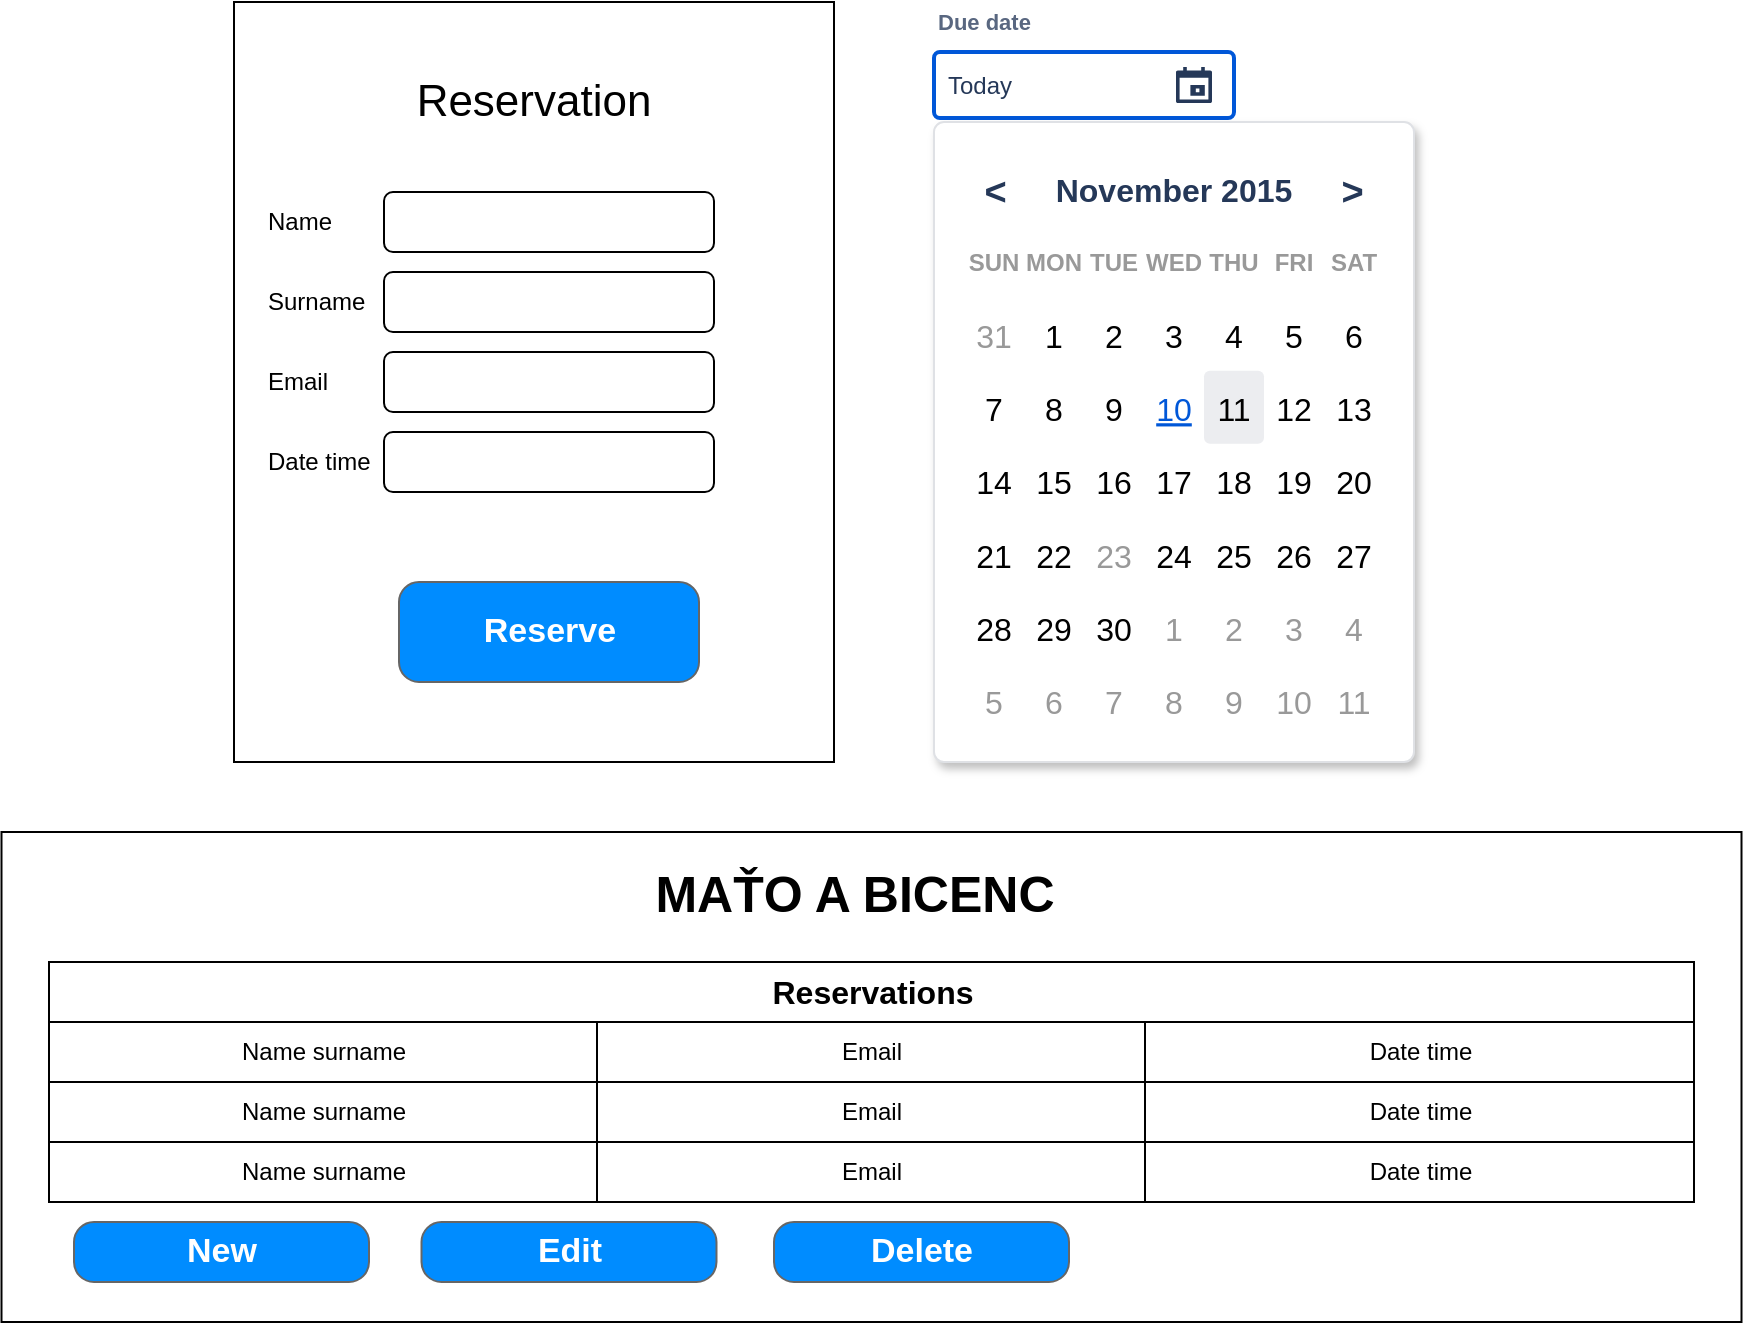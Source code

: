 <mxfile version="14.4.3" type="device"><diagram name="Page-1" id="03018318-947c-dd8e-b7a3-06fadd420f32"><mxGraphModel dx="1555" dy="944" grid="1" gridSize="10" guides="1" tooltips="1" connect="1" arrows="1" fold="1" page="1" pageScale="1" pageWidth="1100" pageHeight="850" background="#ffffff" math="0" shadow="0"><root><mxCell id="0"/><mxCell id="1" parent="0"/><mxCell id="grJgFnF7E9yMk5Q_RAWD-7" value="" style="rounded=0;whiteSpace=wrap;html=1;glass=0;sketch=0;shadow=0;" parent="1" vertex="1"><mxGeometry x="270" y="10" width="300" height="380" as="geometry"/></mxCell><mxCell id="grJgFnF7E9yMk5Q_RAWD-9" value="Name" style="text;html=1;strokeColor=none;fillColor=none;align=left;verticalAlign=middle;whiteSpace=wrap;rounded=0;shadow=0;glass=0;sketch=0;" parent="1" vertex="1"><mxGeometry x="285" y="110" width="40" height="20" as="geometry"/></mxCell><mxCell id="grJgFnF7E9yMk5Q_RAWD-10" value="Surname" style="text;html=1;strokeColor=none;fillColor=none;align=left;verticalAlign=middle;whiteSpace=wrap;rounded=0;shadow=0;glass=0;sketch=0;" parent="1" vertex="1"><mxGeometry x="285" y="150" width="70" height="20" as="geometry"/></mxCell><mxCell id="grJgFnF7E9yMk5Q_RAWD-12" value="" style="rounded=1;whiteSpace=wrap;html=1;shadow=0;glass=0;sketch=0;align=left;" parent="1" vertex="1"><mxGeometry x="345" y="105" width="165" height="30" as="geometry"/></mxCell><mxCell id="grJgFnF7E9yMk5Q_RAWD-13" value="" style="rounded=1;whiteSpace=wrap;html=1;shadow=0;glass=0;sketch=0;align=left;" parent="1" vertex="1"><mxGeometry x="345" y="145" width="165" height="30" as="geometry"/></mxCell><mxCell id="grJgFnF7E9yMk5Q_RAWD-14" value="Email" style="text;html=1;strokeColor=none;fillColor=none;align=left;verticalAlign=middle;whiteSpace=wrap;rounded=0;shadow=0;glass=0;sketch=0;" parent="1" vertex="1"><mxGeometry x="285" y="190" width="70" height="20" as="geometry"/></mxCell><mxCell id="grJgFnF7E9yMk5Q_RAWD-15" value="" style="rounded=1;whiteSpace=wrap;html=1;shadow=0;glass=0;sketch=0;align=left;" parent="1" vertex="1"><mxGeometry x="345" y="185" width="165" height="30" as="geometry"/></mxCell><mxCell id="grJgFnF7E9yMk5Q_RAWD-16" value="Date time" style="text;html=1;strokeColor=none;fillColor=none;align=left;verticalAlign=middle;whiteSpace=wrap;rounded=0;shadow=0;glass=0;sketch=0;" parent="1" vertex="1"><mxGeometry x="285" y="230" width="70" height="20" as="geometry"/></mxCell><mxCell id="grJgFnF7E9yMk5Q_RAWD-17" value="" style="rounded=1;whiteSpace=wrap;html=1;shadow=0;glass=0;sketch=0;align=left;" parent="1" vertex="1"><mxGeometry x="345" y="225" width="165" height="30" as="geometry"/></mxCell><mxCell id="grJgFnF7E9yMk5Q_RAWD-18" value="Reserve" style="strokeWidth=1;shadow=0;dashed=0;align=center;html=1;shape=mxgraph.mockup.buttons.button;strokeColor=#666666;fontColor=#ffffff;mainText=;buttonStyle=round;fontSize=17;fontStyle=1;fillColor=#008cff;whiteSpace=wrap;rounded=0;glass=0;sketch=0;" parent="1" vertex="1"><mxGeometry x="352.5" y="300" width="150" height="50" as="geometry"/></mxCell><mxCell id="grJgFnF7E9yMk5Q_RAWD-21" value="&lt;font style=&quot;font-size: 22px&quot;&gt;Reservation&lt;/font&gt;" style="text;html=1;strokeColor=none;fillColor=none;align=center;verticalAlign=middle;whiteSpace=wrap;rounded=0;shadow=0;glass=0;sketch=0;" parent="1" vertex="1"><mxGeometry x="380" y="50" width="80" height="20" as="geometry"/></mxCell><mxCell id="K3iLJVd0qBfNsArECzCr-2" value="Due date" style="fillColor=none;strokeColor=none;html=1;fontSize=11;fontStyle=0;align=left;fontColor=#596780;fontStyle=1;fontSize=11" vertex="1" parent="1"><mxGeometry x="620" y="10" width="240" height="20" as="geometry"/></mxCell><mxCell id="K3iLJVd0qBfNsArECzCr-3" value="Today" style="rounded=1;arcSize=9;fillColor=#ffffff;align=left;spacingLeft=5;strokeColor=#0057D8;html=1;strokeWidth=2;fontColor=#253858;fontSize=12" vertex="1" parent="1"><mxGeometry x="620" y="35" width="150" height="33" as="geometry"/></mxCell><mxCell id="K3iLJVd0qBfNsArECzCr-4" value="" style="shape=mxgraph.gmdl.calendar;fillColor=#253858;strokeColor=none" vertex="1" parent="K3iLJVd0qBfNsArECzCr-3"><mxGeometry x="1" y="0.5" width="18" height="18" relative="1" as="geometry"><mxPoint x="-29" y="-9" as="offset"/></mxGeometry></mxCell><mxCell id="K3iLJVd0qBfNsArECzCr-5" value="" style="shape=mxgraph.mockup.forms.rrect;rSize=5;strokeColor=#DFE1E5;fillColor=#ffffff;shadow=1" vertex="1" parent="1"><mxGeometry x="620" y="70" width="240" height="320" as="geometry"/></mxCell><mxCell id="K3iLJVd0qBfNsArECzCr-6" value="November 2015" style="strokeColor=none;fillColor=none;fontColor=#253858;fontSize=16;fontStyle=1" vertex="1" parent="K3iLJVd0qBfNsArECzCr-5"><mxGeometry x="45" y="14.629" width="150" height="36.571" as="geometry"/></mxCell><mxCell id="K3iLJVd0qBfNsArECzCr-7" value="&lt;" style="strokeColor=none;fillColor=none;fontColor=#253858;fontSize=19;fontStyle=1;" vertex="1" parent="K3iLJVd0qBfNsArECzCr-5"><mxGeometry x="12" y="14.629" width="37.5" height="36.571" as="geometry"/></mxCell><mxCell id="K3iLJVd0qBfNsArECzCr-8" value="&gt;" style="strokeColor=none;fillColor=none;fontColor=#253858;fontSize=19;fontStyle=1;" vertex="1" parent="K3iLJVd0qBfNsArECzCr-5"><mxGeometry x="190.5" y="14.629" width="37.5" height="36.571" as="geometry"/></mxCell><mxCell id="K3iLJVd0qBfNsArECzCr-9" value="SUN" style="strokeColor=none;fillColor=none;fontColor=#999999;fontSize=12;fontStyle=1" vertex="1" parent="K3iLJVd0qBfNsArECzCr-5"><mxGeometry x="15.0" y="51.2" width="30.0" height="36.571" as="geometry"/></mxCell><mxCell id="K3iLJVd0qBfNsArECzCr-10" value="MON" style="strokeColor=none;fillColor=none;fontColor=#999999;fontSize=12;fontStyle=1" vertex="1" parent="K3iLJVd0qBfNsArECzCr-5"><mxGeometry x="45" y="51.2" width="30.0" height="36.571" as="geometry"/></mxCell><mxCell id="K3iLJVd0qBfNsArECzCr-11" value="TUE" style="strokeColor=none;fillColor=none;fontColor=#999999;fontSize=12;fontStyle=1" vertex="1" parent="K3iLJVd0qBfNsArECzCr-5"><mxGeometry x="75" y="51.2" width="30.0" height="36.571" as="geometry"/></mxCell><mxCell id="K3iLJVd0qBfNsArECzCr-12" value="WED" style="strokeColor=none;fillColor=none;fontColor=#999999;fontSize=12;fontStyle=1" vertex="1" parent="K3iLJVd0qBfNsArECzCr-5"><mxGeometry x="105.0" y="51.2" width="30.0" height="36.571" as="geometry"/></mxCell><mxCell id="K3iLJVd0qBfNsArECzCr-13" value="THU" style="strokeColor=none;fillColor=none;fontColor=#999999;fontSize=12;fontStyle=1" vertex="1" parent="K3iLJVd0qBfNsArECzCr-5"><mxGeometry x="135" y="51.2" width="30.0" height="36.571" as="geometry"/></mxCell><mxCell id="K3iLJVd0qBfNsArECzCr-14" value="FRI" style="strokeColor=none;fillColor=none;fontColor=#999999;fontSize=12;fontStyle=1" vertex="1" parent="K3iLJVd0qBfNsArECzCr-5"><mxGeometry x="165" y="51.2" width="30.0" height="36.571" as="geometry"/></mxCell><mxCell id="K3iLJVd0qBfNsArECzCr-15" value="SAT" style="strokeColor=none;fillColor=none;fontColor=#999999;fontSize=12;fontStyle=1" vertex="1" parent="K3iLJVd0qBfNsArECzCr-5"><mxGeometry x="195.0" y="51.2" width="30.0" height="36.571" as="geometry"/></mxCell><mxCell id="K3iLJVd0qBfNsArECzCr-16" value="31" style="strokeColor=none;fillColor=none;fontColor=#999999;fontSize=16" vertex="1" parent="K3iLJVd0qBfNsArECzCr-5"><mxGeometry x="15.0" y="87.771" width="30.0" height="36.571" as="geometry"/></mxCell><mxCell id="K3iLJVd0qBfNsArECzCr-17" value="1" style="strokeColor=none;fillColor=none;fontColor=#000000;fontSize=16" vertex="1" parent="K3iLJVd0qBfNsArECzCr-5"><mxGeometry x="45" y="87.771" width="30.0" height="36.571" as="geometry"/></mxCell><mxCell id="K3iLJVd0qBfNsArECzCr-18" value="2" style="strokeColor=none;fillColor=none;fontColor=#000000;fontSize=16" vertex="1" parent="K3iLJVd0qBfNsArECzCr-5"><mxGeometry x="75" y="87.771" width="30.0" height="36.571" as="geometry"/></mxCell><mxCell id="K3iLJVd0qBfNsArECzCr-19" value="3" style="strokeColor=none;fillColor=none;fontColor=#000000;fontSize=16" vertex="1" parent="K3iLJVd0qBfNsArECzCr-5"><mxGeometry x="105.0" y="87.771" width="30.0" height="36.571" as="geometry"/></mxCell><mxCell id="K3iLJVd0qBfNsArECzCr-20" value="4" style="strokeColor=none;fillColor=none;fontColor=#000000;fontSize=16" vertex="1" parent="K3iLJVd0qBfNsArECzCr-5"><mxGeometry x="135" y="87.771" width="30.0" height="36.571" as="geometry"/></mxCell><mxCell id="K3iLJVd0qBfNsArECzCr-21" value="5" style="strokeColor=none;fillColor=none;fontColor=#000000;fontSize=16" vertex="1" parent="K3iLJVd0qBfNsArECzCr-5"><mxGeometry x="165" y="87.771" width="30.0" height="36.571" as="geometry"/></mxCell><mxCell id="K3iLJVd0qBfNsArECzCr-22" value="6" style="strokeColor=none;fillColor=none;fontColor=#000000;fontSize=16" vertex="1" parent="K3iLJVd0qBfNsArECzCr-5"><mxGeometry x="195.0" y="87.771" width="30.0" height="36.571" as="geometry"/></mxCell><mxCell id="K3iLJVd0qBfNsArECzCr-23" value="7" style="strokeColor=none;fillColor=none;fontColor=#000000;fontSize=16" vertex="1" parent="K3iLJVd0qBfNsArECzCr-5"><mxGeometry x="15.0" y="124.343" width="30.0" height="36.571" as="geometry"/></mxCell><mxCell id="K3iLJVd0qBfNsArECzCr-24" value="8" style="strokeColor=none;fillColor=none;fontColor=#000000;fontSize=16" vertex="1" parent="K3iLJVd0qBfNsArECzCr-5"><mxGeometry x="45" y="124.343" width="30.0" height="36.571" as="geometry"/></mxCell><mxCell id="K3iLJVd0qBfNsArECzCr-25" value="9" style="strokeColor=none;fillColor=none;fontColor=#000000;fontSize=16" vertex="1" parent="K3iLJVd0qBfNsArECzCr-5"><mxGeometry x="75" y="124.343" width="30.0" height="36.571" as="geometry"/></mxCell><mxCell id="K3iLJVd0qBfNsArECzCr-26" value="10" style="strokeColor=none;fillColor=none;fontColor=#0057D8;fontSize=16;fontStyle=4" vertex="1" parent="K3iLJVd0qBfNsArECzCr-5"><mxGeometry x="105.0" y="124.343" width="30.0" height="36.571" as="geometry"/></mxCell><mxCell id="K3iLJVd0qBfNsArECzCr-27" value="11" style="strokeColor=none;fillColor=#ECEDF0;fontColor=#000000;fontSize=16;rounded=1;arcSize=10" vertex="1" parent="K3iLJVd0qBfNsArECzCr-5"><mxGeometry x="135" y="124.343" width="30.0" height="36.571" as="geometry"/></mxCell><mxCell id="K3iLJVd0qBfNsArECzCr-28" value="12" style="strokeColor=none;fillColor=none;fontColor=#000000;fontSize=16" vertex="1" parent="K3iLJVd0qBfNsArECzCr-5"><mxGeometry x="165" y="124.343" width="30.0" height="36.571" as="geometry"/></mxCell><mxCell id="K3iLJVd0qBfNsArECzCr-29" value="13" style="strokeColor=none;fillColor=none;fontColor=#000000;fontSize=16" vertex="1" parent="K3iLJVd0qBfNsArECzCr-5"><mxGeometry x="195.0" y="124.343" width="30.0" height="36.571" as="geometry"/></mxCell><mxCell id="K3iLJVd0qBfNsArECzCr-30" value="14" style="strokeColor=none;fillColor=none;fontColor=#000000;fontSize=16" vertex="1" parent="K3iLJVd0qBfNsArECzCr-5"><mxGeometry x="15.0" y="160.914" width="30.0" height="36.571" as="geometry"/></mxCell><mxCell id="K3iLJVd0qBfNsArECzCr-31" value="15" style="strokeColor=none;fillColor=none;fontColor=#000000;fontSize=16" vertex="1" parent="K3iLJVd0qBfNsArECzCr-5"><mxGeometry x="45" y="160.914" width="30.0" height="36.571" as="geometry"/></mxCell><mxCell id="K3iLJVd0qBfNsArECzCr-32" value="16" style="strokeColor=none;fillColor=none;fontColor=#000000;fontSize=16" vertex="1" parent="K3iLJVd0qBfNsArECzCr-5"><mxGeometry x="75" y="160.914" width="30.0" height="36.571" as="geometry"/></mxCell><mxCell id="K3iLJVd0qBfNsArECzCr-33" value="17" style="strokeColor=none;fillColor=none;fontColor=#000000;fontSize=16" vertex="1" parent="K3iLJVd0qBfNsArECzCr-5"><mxGeometry x="105.0" y="160.914" width="30.0" height="36.571" as="geometry"/></mxCell><mxCell id="K3iLJVd0qBfNsArECzCr-34" value="18" style="strokeColor=none;fillColor=none;fontColor=#000000;fontSize=16" vertex="1" parent="K3iLJVd0qBfNsArECzCr-5"><mxGeometry x="135" y="160.914" width="30.0" height="36.571" as="geometry"/></mxCell><mxCell id="K3iLJVd0qBfNsArECzCr-35" value="19" style="strokeColor=none;fillColor=none;fontColor=#000000;fontSize=16" vertex="1" parent="K3iLJVd0qBfNsArECzCr-5"><mxGeometry x="165" y="160.914" width="30.0" height="36.571" as="geometry"/></mxCell><mxCell id="K3iLJVd0qBfNsArECzCr-36" value="20" style="strokeColor=none;fillColor=none;fontColor=#000000;fontSize=16" vertex="1" parent="K3iLJVd0qBfNsArECzCr-5"><mxGeometry x="195.0" y="160.914" width="30.0" height="36.571" as="geometry"/></mxCell><mxCell id="K3iLJVd0qBfNsArECzCr-37" value="21" style="strokeColor=none;fillColor=none;fontColor=#000000;fontSize=16" vertex="1" parent="K3iLJVd0qBfNsArECzCr-5"><mxGeometry x="15.0" y="197.486" width="30.0" height="36.571" as="geometry"/></mxCell><mxCell id="K3iLJVd0qBfNsArECzCr-38" value="22" style="strokeColor=none;fillColor=none;fontColor=#000000;fontSize=16" vertex="1" parent="K3iLJVd0qBfNsArECzCr-5"><mxGeometry x="45" y="197.486" width="30.0" height="36.571" as="geometry"/></mxCell><mxCell id="K3iLJVd0qBfNsArECzCr-39" value="23" style="strokeColor=none;fillColor=none;fontColor=#999999;fontSize=16" vertex="1" parent="K3iLJVd0qBfNsArECzCr-5"><mxGeometry x="75" y="197.486" width="30.0" height="36.571" as="geometry"/></mxCell><mxCell id="K3iLJVd0qBfNsArECzCr-40" value="24" style="strokeColor=none;fillColor=none;fontColor=#000000;fontSize=16" vertex="1" parent="K3iLJVd0qBfNsArECzCr-5"><mxGeometry x="105.0" y="197.486" width="30.0" height="36.571" as="geometry"/></mxCell><mxCell id="K3iLJVd0qBfNsArECzCr-41" value="25" style="strokeColor=none;fillColor=none;fontColor=#000000;fontSize=16" vertex="1" parent="K3iLJVd0qBfNsArECzCr-5"><mxGeometry x="135" y="197.486" width="30.0" height="36.571" as="geometry"/></mxCell><mxCell id="K3iLJVd0qBfNsArECzCr-42" value="26" style="strokeColor=none;fillColor=none;fontColor=#000000;fontSize=16" vertex="1" parent="K3iLJVd0qBfNsArECzCr-5"><mxGeometry x="165" y="197.486" width="30.0" height="36.571" as="geometry"/></mxCell><mxCell id="K3iLJVd0qBfNsArECzCr-43" value="27" style="strokeColor=none;fillColor=none;fontColor=#000000;fontSize=16" vertex="1" parent="K3iLJVd0qBfNsArECzCr-5"><mxGeometry x="195.0" y="197.486" width="30.0" height="36.571" as="geometry"/></mxCell><mxCell id="K3iLJVd0qBfNsArECzCr-44" value="28" style="strokeColor=none;fillColor=none;fontColor=#000000;fontSize=16" vertex="1" parent="K3iLJVd0qBfNsArECzCr-5"><mxGeometry x="15.0" y="234.057" width="30.0" height="36.571" as="geometry"/></mxCell><mxCell id="K3iLJVd0qBfNsArECzCr-45" value="29" style="strokeColor=none;fillColor=none;fontColor=#000000;fontSize=16" vertex="1" parent="K3iLJVd0qBfNsArECzCr-5"><mxGeometry x="45" y="234.057" width="30.0" height="36.571" as="geometry"/></mxCell><mxCell id="K3iLJVd0qBfNsArECzCr-46" value="30" style="strokeColor=none;fillColor=none;fontColor=#000000;fontSize=16" vertex="1" parent="K3iLJVd0qBfNsArECzCr-5"><mxGeometry x="75" y="234.057" width="30.0" height="36.571" as="geometry"/></mxCell><mxCell id="K3iLJVd0qBfNsArECzCr-47" value="1" style="strokeColor=none;fillColor=none;fontColor=#999999;fontSize=16" vertex="1" parent="K3iLJVd0qBfNsArECzCr-5"><mxGeometry x="105.0" y="234.057" width="30.0" height="36.571" as="geometry"/></mxCell><mxCell id="K3iLJVd0qBfNsArECzCr-48" value="2" style="strokeColor=none;fillColor=none;fontColor=#999999;fontSize=16" vertex="1" parent="K3iLJVd0qBfNsArECzCr-5"><mxGeometry x="135" y="234.057" width="30.0" height="36.571" as="geometry"/></mxCell><mxCell id="K3iLJVd0qBfNsArECzCr-49" value="3" style="strokeColor=none;fillColor=none;fontColor=#999999;fontSize=16" vertex="1" parent="K3iLJVd0qBfNsArECzCr-5"><mxGeometry x="165" y="234.057" width="30.0" height="36.571" as="geometry"/></mxCell><mxCell id="K3iLJVd0qBfNsArECzCr-50" value="4" style="strokeColor=none;fillColor=none;fontColor=#999999;fontSize=16" vertex="1" parent="K3iLJVd0qBfNsArECzCr-5"><mxGeometry x="195.0" y="234.057" width="30.0" height="36.571" as="geometry"/></mxCell><mxCell id="K3iLJVd0qBfNsArECzCr-51" value="5" style="strokeColor=none;fillColor=none;fontColor=#999999;fontSize=16" vertex="1" parent="K3iLJVd0qBfNsArECzCr-5"><mxGeometry x="15.0" y="270.629" width="30.0" height="36.571" as="geometry"/></mxCell><mxCell id="K3iLJVd0qBfNsArECzCr-52" value="6" style="strokeColor=none;fillColor=none;fontColor=#999999;fontSize=16" vertex="1" parent="K3iLJVd0qBfNsArECzCr-5"><mxGeometry x="45" y="270.629" width="30.0" height="36.571" as="geometry"/></mxCell><mxCell id="K3iLJVd0qBfNsArECzCr-53" value="7" style="strokeColor=none;fillColor=none;fontColor=#999999;fontSize=16" vertex="1" parent="K3iLJVd0qBfNsArECzCr-5"><mxGeometry x="75" y="270.629" width="30.0" height="36.571" as="geometry"/></mxCell><mxCell id="K3iLJVd0qBfNsArECzCr-54" value="8" style="strokeColor=none;fillColor=none;fontColor=#999999;fontSize=16" vertex="1" parent="K3iLJVd0qBfNsArECzCr-5"><mxGeometry x="105.0" y="270.629" width="30.0" height="36.571" as="geometry"/></mxCell><mxCell id="K3iLJVd0qBfNsArECzCr-55" value="9" style="strokeColor=none;fillColor=none;fontColor=#999999;fontSize=16" vertex="1" parent="K3iLJVd0qBfNsArECzCr-5"><mxGeometry x="135" y="270.629" width="30.0" height="36.571" as="geometry"/></mxCell><mxCell id="K3iLJVd0qBfNsArECzCr-56" value="10" style="strokeColor=none;fillColor=none;fontColor=#999999;fontSize=16" vertex="1" parent="K3iLJVd0qBfNsArECzCr-5"><mxGeometry x="165" y="270.629" width="30.0" height="36.571" as="geometry"/></mxCell><mxCell id="K3iLJVd0qBfNsArECzCr-57" value="11" style="strokeColor=none;fillColor=none;fontColor=#999999;fontSize=16" vertex="1" parent="K3iLJVd0qBfNsArECzCr-5"><mxGeometry x="195.0" y="270.629" width="30.0" height="36.571" as="geometry"/></mxCell><mxCell id="K3iLJVd0qBfNsArECzCr-58" value="" style="rounded=0;whiteSpace=wrap;html=1;" vertex="1" parent="1"><mxGeometry x="153.75" y="425" width="870" height="245" as="geometry"/></mxCell><mxCell id="K3iLJVd0qBfNsArECzCr-59" value="&lt;font size=&quot;1&quot;&gt;&lt;b style=&quot;font-size: 25px&quot;&gt;MAŤO A BICENC&lt;/b&gt;&lt;/font&gt;" style="text;html=1;strokeColor=none;fillColor=none;align=center;verticalAlign=middle;whiteSpace=wrap;rounded=0;" vertex="1" parent="1"><mxGeometry x="472.5" y="420" width="215" height="70" as="geometry"/></mxCell><mxCell id="K3iLJVd0qBfNsArECzCr-104" value="Edit" style="strokeWidth=1;shadow=0;dashed=0;align=center;html=1;shape=mxgraph.mockup.buttons.button;strokeColor=#666666;fontColor=#ffffff;mainText=;buttonStyle=round;fontSize=17;fontStyle=1;fillColor=#008cff;whiteSpace=wrap;rounded=0;glass=0;sketch=0;" vertex="1" parent="1"><mxGeometry x="363.75" y="620" width="147.5" height="30" as="geometry"/></mxCell><mxCell id="K3iLJVd0qBfNsArECzCr-105" value="New" style="strokeWidth=1;shadow=0;dashed=0;align=center;html=1;shape=mxgraph.mockup.buttons.button;strokeColor=#666666;fontColor=#ffffff;mainText=;buttonStyle=round;fontSize=17;fontStyle=1;fillColor=#008cff;whiteSpace=wrap;rounded=0;glass=0;sketch=0;" vertex="1" parent="1"><mxGeometry x="190" y="620" width="147.5" height="30" as="geometry"/></mxCell><mxCell id="K3iLJVd0qBfNsArECzCr-106" value="Delete" style="strokeWidth=1;shadow=0;dashed=0;align=center;html=1;shape=mxgraph.mockup.buttons.button;strokeColor=#666666;fontColor=#ffffff;mainText=;buttonStyle=round;fontSize=17;fontStyle=1;fillColor=#008cff;whiteSpace=wrap;rounded=0;glass=0;sketch=0;" vertex="1" parent="1"><mxGeometry x="540" y="620" width="147.5" height="30" as="geometry"/></mxCell><mxCell id="K3iLJVd0qBfNsArECzCr-107" value="&lt;font style=&quot;font-size: 16px&quot;&gt;Reservations&lt;/font&gt;" style="shape=table;html=1;whiteSpace=wrap;startSize=30;container=1;collapsible=0;childLayout=tableLayout;fontStyle=1;align=center;" vertex="1" parent="1"><mxGeometry x="177.5" y="490" width="822.5" height="120.0" as="geometry"/></mxCell><mxCell id="K3iLJVd0qBfNsArECzCr-108" value="" style="shape=partialRectangle;html=1;whiteSpace=wrap;collapsible=0;dropTarget=0;pointerEvents=0;fillColor=none;top=0;left=0;bottom=0;right=0;points=[[0,0.5],[1,0.5]];portConstraint=eastwest;" vertex="1" parent="K3iLJVd0qBfNsArECzCr-107"><mxGeometry y="30" width="822.5" height="30" as="geometry"/></mxCell><mxCell id="K3iLJVd0qBfNsArECzCr-109" value="Name surname" style="shape=partialRectangle;html=1;whiteSpace=wrap;connectable=0;fillColor=none;top=0;left=0;bottom=0;right=0;overflow=hidden;" vertex="1" parent="K3iLJVd0qBfNsArECzCr-108"><mxGeometry width="274" height="30" as="geometry"/></mxCell><mxCell id="K3iLJVd0qBfNsArECzCr-110" value="Email" style="shape=partialRectangle;html=1;whiteSpace=wrap;connectable=0;fillColor=none;top=0;left=0;bottom=0;right=0;overflow=hidden;" vertex="1" parent="K3iLJVd0qBfNsArECzCr-108"><mxGeometry x="274" width="274" height="30" as="geometry"/></mxCell><mxCell id="K3iLJVd0qBfNsArECzCr-111" value="Date time" style="shape=partialRectangle;html=1;whiteSpace=wrap;connectable=0;fillColor=none;top=0;left=0;bottom=0;right=0;overflow=hidden;" vertex="1" parent="K3iLJVd0qBfNsArECzCr-108"><mxGeometry x="548" width="275" height="30" as="geometry"/></mxCell><mxCell id="K3iLJVd0qBfNsArECzCr-112" value="" style="shape=partialRectangle;html=1;whiteSpace=wrap;collapsible=0;dropTarget=0;pointerEvents=0;fillColor=none;top=0;left=0;bottom=0;right=0;points=[[0,0.5],[1,0.5]];portConstraint=eastwest;" vertex="1" parent="K3iLJVd0qBfNsArECzCr-107"><mxGeometry y="60" width="822.5" height="30" as="geometry"/></mxCell><mxCell id="K3iLJVd0qBfNsArECzCr-113" value="&lt;span&gt;Name surname&lt;/span&gt;" style="shape=partialRectangle;html=1;whiteSpace=wrap;connectable=0;fillColor=none;top=0;left=0;bottom=0;right=0;overflow=hidden;" vertex="1" parent="K3iLJVd0qBfNsArECzCr-112"><mxGeometry width="274" height="30" as="geometry"/></mxCell><mxCell id="K3iLJVd0qBfNsArECzCr-114" value="&lt;span&gt;Email&lt;/span&gt;" style="shape=partialRectangle;html=1;whiteSpace=wrap;connectable=0;fillColor=none;top=0;left=0;bottom=0;right=0;overflow=hidden;" vertex="1" parent="K3iLJVd0qBfNsArECzCr-112"><mxGeometry x="274" width="274" height="30" as="geometry"/></mxCell><mxCell id="K3iLJVd0qBfNsArECzCr-115" value="&lt;span&gt;Date time&lt;/span&gt;" style="shape=partialRectangle;html=1;whiteSpace=wrap;connectable=0;fillColor=none;top=0;left=0;bottom=0;right=0;overflow=hidden;" vertex="1" parent="K3iLJVd0qBfNsArECzCr-112"><mxGeometry x="548" width="275" height="30" as="geometry"/></mxCell><mxCell id="K3iLJVd0qBfNsArECzCr-116" value="" style="shape=partialRectangle;html=1;whiteSpace=wrap;collapsible=0;dropTarget=0;pointerEvents=0;fillColor=none;top=0;left=0;bottom=0;right=0;points=[[0,0.5],[1,0.5]];portConstraint=eastwest;" vertex="1" parent="K3iLJVd0qBfNsArECzCr-107"><mxGeometry y="90" width="822.5" height="30" as="geometry"/></mxCell><mxCell id="K3iLJVd0qBfNsArECzCr-117" value="&lt;span&gt;Name surname&lt;/span&gt;" style="shape=partialRectangle;html=1;whiteSpace=wrap;connectable=0;fillColor=none;top=0;left=0;bottom=0;right=0;overflow=hidden;" vertex="1" parent="K3iLJVd0qBfNsArECzCr-116"><mxGeometry width="274" height="30" as="geometry"/></mxCell><mxCell id="K3iLJVd0qBfNsArECzCr-118" value="&lt;span&gt;Email&lt;/span&gt;" style="shape=partialRectangle;html=1;whiteSpace=wrap;connectable=0;fillColor=none;top=0;left=0;bottom=0;right=0;overflow=hidden;" vertex="1" parent="K3iLJVd0qBfNsArECzCr-116"><mxGeometry x="274" width="274" height="30" as="geometry"/></mxCell><mxCell id="K3iLJVd0qBfNsArECzCr-119" value="&lt;span&gt;Date time&lt;/span&gt;" style="shape=partialRectangle;html=1;whiteSpace=wrap;connectable=0;fillColor=none;top=0;left=0;bottom=0;right=0;overflow=hidden;" vertex="1" parent="K3iLJVd0qBfNsArECzCr-116"><mxGeometry x="548" width="275" height="30" as="geometry"/></mxCell></root></mxGraphModel></diagram></mxfile>